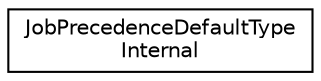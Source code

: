 digraph "Graphical Class Hierarchy"
{
 // LATEX_PDF_SIZE
  edge [fontname="Helvetica",fontsize="10",labelfontname="Helvetica",labelfontsize="10"];
  node [fontname="Helvetica",fontsize="10",shape=record];
  rankdir="LR";
  Node0 [label="JobPrecedenceDefaultType\lInternal",height=0.2,width=0.4,color="black", fillcolor="white", style="filled",URL="$structoperations__research_1_1scheduling_1_1jssp_1_1_job_precedence_default_type_internal.html",tooltip=" "];
}
